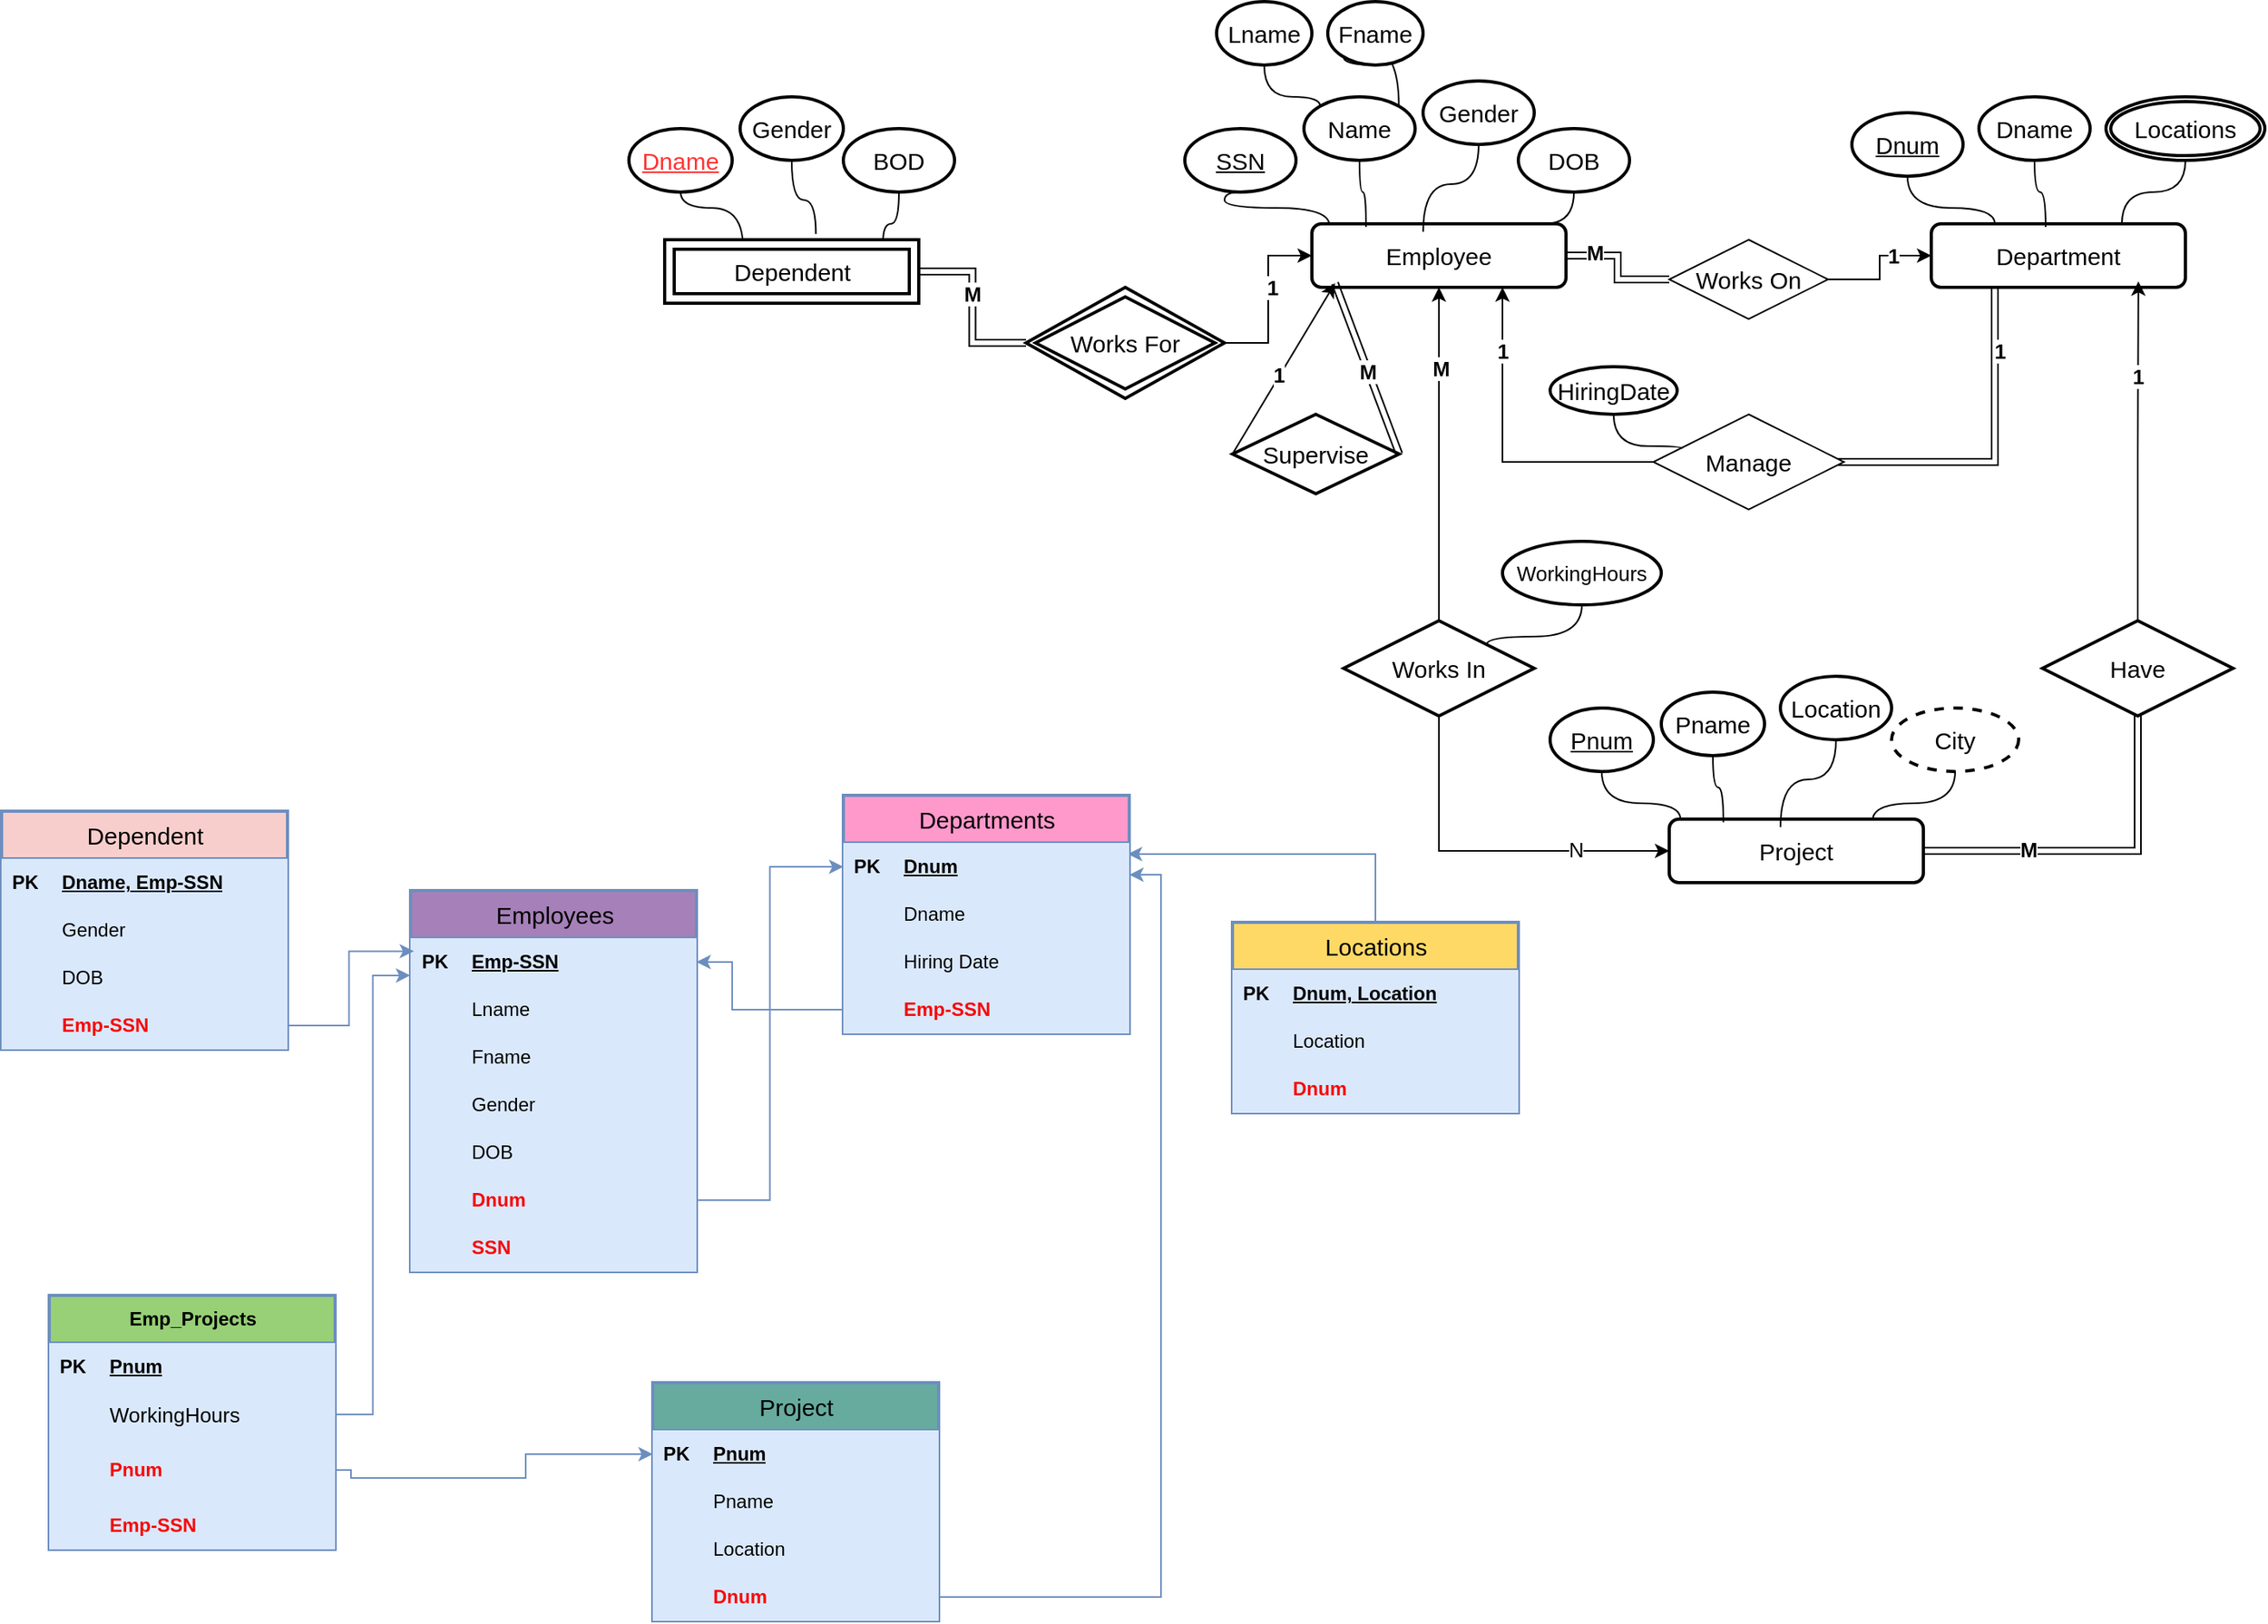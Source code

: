 <mxfile version="27.0.9">
  <diagram name="Page-1" id="2jl6VVL9ALjSCmf7XZdh">
    <mxGraphModel dx="2405" dy="1034" grid="1" gridSize="10" guides="1" tooltips="1" connect="1" arrows="1" fold="1" page="1" pageScale="1" pageWidth="850" pageHeight="1100" math="0" shadow="0">
      <root>
        <mxCell id="0" />
        <mxCell id="1" parent="0" />
        <mxCell id="wj5eM7WHxlM9F-lFhPUY-1" value="&lt;font style=&quot;font-size: 15px;&quot;&gt;Employee&lt;/font&gt;" style="rounded=1;whiteSpace=wrap;html=1;strokeWidth=2;" vertex="1" parent="1">
          <mxGeometry x="135" y="210" width="160" height="40" as="geometry" />
        </mxCell>
        <mxCell id="wj5eM7WHxlM9F-lFhPUY-4" value="&lt;font style=&quot;font-size: 15px;&quot;&gt;&lt;u&gt;SSN&lt;/u&gt;&lt;/font&gt;" style="ellipse;whiteSpace=wrap;html=1;strokeWidth=2;" vertex="1" parent="1">
          <mxGeometry x="55" y="150" width="70" height="40" as="geometry" />
        </mxCell>
        <mxCell id="wj5eM7WHxlM9F-lFhPUY-7" value="&lt;font style=&quot;font-size: 15px;&quot;&gt;Name&lt;/font&gt;" style="ellipse;whiteSpace=wrap;html=1;strokeWidth=2;" vertex="1" parent="1">
          <mxGeometry x="130" y="130" width="70" height="40" as="geometry" />
        </mxCell>
        <mxCell id="wj5eM7WHxlM9F-lFhPUY-8" style="edgeStyle=orthogonalEdgeStyle;rounded=0;orthogonalLoop=1;jettySize=auto;html=1;entryX=0.213;entryY=0.05;entryDx=0;entryDy=0;entryPerimeter=0;curved=1;endArrow=none;startFill=0;" edge="1" parent="1" source="wj5eM7WHxlM9F-lFhPUY-7" target="wj5eM7WHxlM9F-lFhPUY-1">
          <mxGeometry relative="1" as="geometry" />
        </mxCell>
        <mxCell id="wj5eM7WHxlM9F-lFhPUY-9" value="&lt;font style=&quot;font-size: 15px;&quot;&gt;Gender&lt;/font&gt;" style="ellipse;whiteSpace=wrap;html=1;strokeWidth=2;" vertex="1" parent="1">
          <mxGeometry x="205" y="120" width="70" height="40" as="geometry" />
        </mxCell>
        <mxCell id="wj5eM7WHxlM9F-lFhPUY-10" style="edgeStyle=orthogonalEdgeStyle;rounded=0;orthogonalLoop=1;jettySize=auto;html=1;entryX=0.438;entryY=0.125;entryDx=0;entryDy=0;entryPerimeter=0;endArrow=none;startFill=0;curved=1;" edge="1" parent="1" source="wj5eM7WHxlM9F-lFhPUY-9" target="wj5eM7WHxlM9F-lFhPUY-1">
          <mxGeometry relative="1" as="geometry" />
        </mxCell>
        <mxCell id="wj5eM7WHxlM9F-lFhPUY-11" value="&lt;font style=&quot;font-size: 15px;&quot;&gt;DOB&lt;/font&gt;" style="ellipse;whiteSpace=wrap;html=1;strokeWidth=2;" vertex="1" parent="1">
          <mxGeometry x="265" y="150" width="70" height="40" as="geometry" />
        </mxCell>
        <mxCell id="wj5eM7WHxlM9F-lFhPUY-15" style="edgeStyle=orthogonalEdgeStyle;rounded=0;orthogonalLoop=1;jettySize=auto;html=1;entryX=1;entryY=0;entryDx=0;entryDy=0;endArrow=none;startFill=0;curved=1;exitX=0.5;exitY=1;exitDx=0;exitDy=0;" edge="1" parent="1" source="wj5eM7WHxlM9F-lFhPUY-13" target="wj5eM7WHxlM9F-lFhPUY-7">
          <mxGeometry relative="1" as="geometry">
            <mxPoint x="185" y="110" as="sourcePoint" />
            <Array as="points">
              <mxPoint x="155" y="100" />
              <mxPoint x="189" y="100" />
            </Array>
          </mxGeometry>
        </mxCell>
        <mxCell id="wj5eM7WHxlM9F-lFhPUY-13" value="&lt;font style=&quot;font-size: 15px;&quot;&gt;Fname&lt;/font&gt;" style="ellipse;whiteSpace=wrap;html=1;strokeWidth=2;" vertex="1" parent="1">
          <mxGeometry x="145" y="70" width="60" height="40" as="geometry" />
        </mxCell>
        <mxCell id="wj5eM7WHxlM9F-lFhPUY-16" style="edgeStyle=orthogonalEdgeStyle;rounded=0;orthogonalLoop=1;jettySize=auto;html=1;entryX=0;entryY=0;entryDx=0;entryDy=0;curved=1;endArrow=none;endFill=1;startFill=0;exitX=0.5;exitY=1;exitDx=0;exitDy=0;" edge="1" parent="1" source="wj5eM7WHxlM9F-lFhPUY-14" target="wj5eM7WHxlM9F-lFhPUY-7">
          <mxGeometry relative="1" as="geometry">
            <mxPoint x="115" y="110" as="sourcePoint" />
          </mxGeometry>
        </mxCell>
        <mxCell id="wj5eM7WHxlM9F-lFhPUY-14" value="&lt;font style=&quot;font-size: 15px;&quot;&gt;Lname&lt;/font&gt;" style="ellipse;whiteSpace=wrap;html=1;strokeWidth=2;" vertex="1" parent="1">
          <mxGeometry x="75" y="70" width="60" height="40" as="geometry" />
        </mxCell>
        <mxCell id="wj5eM7WHxlM9F-lFhPUY-18" style="edgeStyle=orthogonalEdgeStyle;rounded=0;orthogonalLoop=1;jettySize=auto;html=1;entryX=0.8;entryY=0.025;entryDx=0;entryDy=0;entryPerimeter=0;endArrow=none;startFill=0;curved=1;" edge="1" parent="1" source="wj5eM7WHxlM9F-lFhPUY-11" target="wj5eM7WHxlM9F-lFhPUY-1">
          <mxGeometry relative="1" as="geometry" />
        </mxCell>
        <mxCell id="wj5eM7WHxlM9F-lFhPUY-19" style="edgeStyle=orthogonalEdgeStyle;rounded=0;orthogonalLoop=1;jettySize=auto;html=1;entryX=0.069;entryY=0.025;entryDx=0;entryDy=0;entryPerimeter=0;exitX=0.5;exitY=1;exitDx=0;exitDy=0;endArrow=none;startFill=0;curved=1;" edge="1" parent="1" source="wj5eM7WHxlM9F-lFhPUY-4" target="wj5eM7WHxlM9F-lFhPUY-1">
          <mxGeometry relative="1" as="geometry">
            <Array as="points">
              <mxPoint x="80" y="200" />
              <mxPoint x="146" y="200" />
            </Array>
          </mxGeometry>
        </mxCell>
        <mxCell id="wj5eM7WHxlM9F-lFhPUY-21" value="&lt;font style=&quot;font-size: 15px;&quot;&gt;Department&lt;/font&gt;" style="rounded=1;whiteSpace=wrap;html=1;strokeWidth=2;" vertex="1" parent="1">
          <mxGeometry x="525" y="210" width="160" height="40" as="geometry" />
        </mxCell>
        <mxCell id="wj5eM7WHxlM9F-lFhPUY-22" value="&lt;font style=&quot;font-size: 15px;&quot;&gt;&lt;u&gt;Dnum&lt;/u&gt;&lt;/font&gt;" style="ellipse;whiteSpace=wrap;html=1;strokeWidth=2;" vertex="1" parent="1">
          <mxGeometry x="475" y="140" width="70" height="40" as="geometry" />
        </mxCell>
        <mxCell id="wj5eM7WHxlM9F-lFhPUY-23" value="&lt;font style=&quot;font-size: 15px;&quot;&gt;Dname&lt;/font&gt;" style="ellipse;whiteSpace=wrap;html=1;strokeWidth=2;" vertex="1" parent="1">
          <mxGeometry x="555" y="130" width="70" height="40" as="geometry" />
        </mxCell>
        <mxCell id="wj5eM7WHxlM9F-lFhPUY-24" style="edgeStyle=orthogonalEdgeStyle;rounded=0;orthogonalLoop=1;jettySize=auto;html=1;entryX=0.45;entryY=0.05;entryDx=0;entryDy=0;entryPerimeter=0;curved=1;endArrow=none;startFill=0;" edge="1" parent="1" source="wj5eM7WHxlM9F-lFhPUY-23" target="wj5eM7WHxlM9F-lFhPUY-21">
          <mxGeometry relative="1" as="geometry" />
        </mxCell>
        <mxCell id="wj5eM7WHxlM9F-lFhPUY-26" style="edgeStyle=orthogonalEdgeStyle;rounded=0;orthogonalLoop=1;jettySize=auto;html=1;entryX=0.75;entryY=0;entryDx=0;entryDy=0;endArrow=none;startFill=0;curved=1;exitX=0.5;exitY=1;exitDx=0;exitDy=0;" edge="1" parent="1" source="wj5eM7WHxlM9F-lFhPUY-36" target="wj5eM7WHxlM9F-lFhPUY-21">
          <mxGeometry relative="1" as="geometry">
            <mxPoint x="630" y="160" as="sourcePoint" />
          </mxGeometry>
        </mxCell>
        <mxCell id="wj5eM7WHxlM9F-lFhPUY-33" style="edgeStyle=orthogonalEdgeStyle;rounded=0;orthogonalLoop=1;jettySize=auto;html=1;entryX=0.25;entryY=0;entryDx=0;entryDy=0;exitX=0.5;exitY=1;exitDx=0;exitDy=0;endArrow=none;startFill=0;curved=1;" edge="1" parent="1" source="wj5eM7WHxlM9F-lFhPUY-22" target="wj5eM7WHxlM9F-lFhPUY-21">
          <mxGeometry relative="1" as="geometry">
            <Array as="points">
              <mxPoint x="510" y="200" />
              <mxPoint x="565" y="200" />
            </Array>
          </mxGeometry>
        </mxCell>
        <mxCell id="wj5eM7WHxlM9F-lFhPUY-36" value="&lt;font style=&quot;font-size: 15px;&quot;&gt;Locations&lt;/font&gt;" style="ellipse;shape=doubleEllipse;margin=3;whiteSpace=wrap;html=1;align=center;strokeWidth=2;" vertex="1" parent="1">
          <mxGeometry x="635" y="130" width="100" height="40" as="geometry" />
        </mxCell>
        <mxCell id="wj5eM7WHxlM9F-lFhPUY-37" value="&lt;font style=&quot;font-size: 15px;&quot;&gt;Project&lt;/font&gt;" style="rounded=1;whiteSpace=wrap;html=1;strokeWidth=2;" vertex="1" parent="1">
          <mxGeometry x="360" y="585" width="160" height="40" as="geometry" />
        </mxCell>
        <mxCell id="wj5eM7WHxlM9F-lFhPUY-38" value="&lt;font style=&quot;font-size: 15px;&quot;&gt;&lt;u&gt;Pnum&lt;/u&gt;&lt;/font&gt;" style="ellipse;whiteSpace=wrap;html=1;strokeWidth=2;" vertex="1" parent="1">
          <mxGeometry x="285" y="515" width="65" height="40" as="geometry" />
        </mxCell>
        <mxCell id="wj5eM7WHxlM9F-lFhPUY-39" value="&lt;font style=&quot;font-size: 15px;&quot;&gt;Pname&lt;/font&gt;" style="ellipse;whiteSpace=wrap;html=1;strokeWidth=2;" vertex="1" parent="1">
          <mxGeometry x="355" y="505" width="65" height="40" as="geometry" />
        </mxCell>
        <mxCell id="wj5eM7WHxlM9F-lFhPUY-40" style="edgeStyle=orthogonalEdgeStyle;rounded=0;orthogonalLoop=1;jettySize=auto;html=1;entryX=0.213;entryY=0.05;entryDx=0;entryDy=0;entryPerimeter=0;curved=1;endArrow=none;startFill=0;" edge="1" parent="1" source="wj5eM7WHxlM9F-lFhPUY-39" target="wj5eM7WHxlM9F-lFhPUY-37">
          <mxGeometry relative="1" as="geometry" />
        </mxCell>
        <mxCell id="wj5eM7WHxlM9F-lFhPUY-41" value="&lt;font style=&quot;font-size: 15px;&quot;&gt;Location&lt;/font&gt;" style="ellipse;whiteSpace=wrap;html=1;strokeWidth=2;" vertex="1" parent="1">
          <mxGeometry x="430" y="495" width="70" height="40" as="geometry" />
        </mxCell>
        <mxCell id="wj5eM7WHxlM9F-lFhPUY-42" style="edgeStyle=orthogonalEdgeStyle;rounded=0;orthogonalLoop=1;jettySize=auto;html=1;entryX=0.438;entryY=0.125;entryDx=0;entryDy=0;entryPerimeter=0;endArrow=none;startFill=0;curved=1;" edge="1" parent="1" source="wj5eM7WHxlM9F-lFhPUY-41" target="wj5eM7WHxlM9F-lFhPUY-37">
          <mxGeometry relative="1" as="geometry" />
        </mxCell>
        <mxCell id="wj5eM7WHxlM9F-lFhPUY-46" style="edgeStyle=orthogonalEdgeStyle;rounded=0;orthogonalLoop=1;jettySize=auto;html=1;entryX=0.8;entryY=0.025;entryDx=0;entryDy=0;entryPerimeter=0;endArrow=none;startFill=0;curved=1;" edge="1" parent="1" source="wj5eM7WHxlM9F-lFhPUY-48" target="wj5eM7WHxlM9F-lFhPUY-37">
          <mxGeometry relative="1" as="geometry">
            <mxPoint x="525" y="565" as="sourcePoint" />
          </mxGeometry>
        </mxCell>
        <mxCell id="wj5eM7WHxlM9F-lFhPUY-48" value="&lt;font style=&quot;font-size: 15px;&quot;&gt;City&lt;/font&gt;" style="ellipse;whiteSpace=wrap;html=1;align=center;dashed=1;strokeWidth=2;" vertex="1" parent="1">
          <mxGeometry x="500" y="515" width="80" height="40" as="geometry" />
        </mxCell>
        <mxCell id="wj5eM7WHxlM9F-lFhPUY-49" style="edgeStyle=orthogonalEdgeStyle;rounded=0;orthogonalLoop=1;jettySize=auto;html=1;entryX=0.044;entryY=0;entryDx=0;entryDy=0;entryPerimeter=0;curved=1;endArrow=none;startFill=0;exitX=0.5;exitY=1;exitDx=0;exitDy=0;" edge="1" parent="1" source="wj5eM7WHxlM9F-lFhPUY-38" target="wj5eM7WHxlM9F-lFhPUY-37">
          <mxGeometry relative="1" as="geometry" />
        </mxCell>
        <mxCell id="wj5eM7WHxlM9F-lFhPUY-51" value="&lt;font style=&quot;font-size: 15px; color: rgb(255, 51, 51);&quot;&gt;&lt;u&gt;Dname&lt;/u&gt;&lt;/font&gt;" style="ellipse;whiteSpace=wrap;html=1;strokeWidth=2;" vertex="1" parent="1">
          <mxGeometry x="-295" y="150" width="65" height="40" as="geometry" />
        </mxCell>
        <mxCell id="wj5eM7WHxlM9F-lFhPUY-52" value="&lt;font style=&quot;font-size: 15px;&quot;&gt;Gender&lt;/font&gt;" style="ellipse;whiteSpace=wrap;html=1;strokeWidth=2;" vertex="1" parent="1">
          <mxGeometry x="-225" y="130" width="65" height="40" as="geometry" />
        </mxCell>
        <mxCell id="wj5eM7WHxlM9F-lFhPUY-53" style="edgeStyle=orthogonalEdgeStyle;rounded=0;orthogonalLoop=1;jettySize=auto;html=1;entryX=0.595;entryY=-0.09;entryDx=0;entryDy=0;entryPerimeter=0;curved=1;endArrow=none;startFill=0;" edge="1" parent="1" source="wj5eM7WHxlM9F-lFhPUY-52" target="wj5eM7WHxlM9F-lFhPUY-117">
          <mxGeometry relative="1" as="geometry">
            <mxPoint x="-185.92" y="210" as="targetPoint" />
          </mxGeometry>
        </mxCell>
        <mxCell id="wj5eM7WHxlM9F-lFhPUY-54" value="&lt;font style=&quot;font-size: 15px;&quot;&gt;BOD&lt;/font&gt;" style="ellipse;whiteSpace=wrap;html=1;strokeWidth=2;" vertex="1" parent="1">
          <mxGeometry x="-160" y="150" width="70" height="40" as="geometry" />
        </mxCell>
        <mxCell id="wj5eM7WHxlM9F-lFhPUY-55" style="edgeStyle=orthogonalEdgeStyle;rounded=0;orthogonalLoop=1;jettySize=auto;html=1;entryX=0.859;entryY=0.057;entryDx=0;entryDy=0;entryPerimeter=0;endArrow=none;startFill=0;curved=1;" edge="1" parent="1" source="wj5eM7WHxlM9F-lFhPUY-54" target="wj5eM7WHxlM9F-lFhPUY-117">
          <mxGeometry relative="1" as="geometry">
            <mxPoint x="-129.92" y="211" as="targetPoint" />
          </mxGeometry>
        </mxCell>
        <mxCell id="wj5eM7WHxlM9F-lFhPUY-58" style="edgeStyle=orthogonalEdgeStyle;rounded=0;orthogonalLoop=1;jettySize=auto;html=1;entryX=0.308;entryY=0.116;entryDx=0;entryDy=0;entryPerimeter=0;curved=1;endArrow=none;startFill=0;exitX=0.5;exitY=1;exitDx=0;exitDy=0;" edge="1" parent="1" source="wj5eM7WHxlM9F-lFhPUY-51" target="wj5eM7WHxlM9F-lFhPUY-117">
          <mxGeometry relative="1" as="geometry">
            <mxPoint x="-235.04" y="211" as="targetPoint" />
            <Array as="points">
              <mxPoint x="-263" y="200" />
              <mxPoint x="-223" y="200" />
            </Array>
          </mxGeometry>
        </mxCell>
        <mxCell id="wj5eM7WHxlM9F-lFhPUY-60" style="edgeStyle=orthogonalEdgeStyle;rounded=0;orthogonalLoop=1;jettySize=auto;html=1;entryX=0;entryY=0.5;entryDx=0;entryDy=0;" edge="1" parent="1" source="wj5eM7WHxlM9F-lFhPUY-59" target="wj5eM7WHxlM9F-lFhPUY-1">
          <mxGeometry relative="1" as="geometry" />
        </mxCell>
        <mxCell id="wj5eM7WHxlM9F-lFhPUY-63" value="&lt;font style=&quot;font-size: 13px;&quot;&gt;&lt;b&gt;1&lt;/b&gt;&lt;/font&gt;" style="edgeLabel;html=1;align=center;verticalAlign=middle;resizable=0;points=[];" vertex="1" connectable="0" parent="wj5eM7WHxlM9F-lFhPUY-60">
          <mxGeometry x="0.158" y="-2" relative="1" as="geometry">
            <mxPoint y="1" as="offset" />
          </mxGeometry>
        </mxCell>
        <mxCell id="wj5eM7WHxlM9F-lFhPUY-61" style="edgeStyle=orthogonalEdgeStyle;rounded=0;orthogonalLoop=1;jettySize=auto;html=1;exitX=0;exitY=0.5;exitDx=0;exitDy=0;shape=link;" edge="1" parent="1" source="wj5eM7WHxlM9F-lFhPUY-59" target="wj5eM7WHxlM9F-lFhPUY-117">
          <mxGeometry relative="1" as="geometry">
            <mxPoint x="15.0" y="265" as="sourcePoint" />
            <mxPoint x="-100" y="230" as="targetPoint" />
          </mxGeometry>
        </mxCell>
        <mxCell id="wj5eM7WHxlM9F-lFhPUY-62" value="&lt;font style=&quot;font-size: 13px;&quot;&gt;&lt;b&gt;M&lt;/b&gt;&lt;/font&gt;" style="edgeLabel;html=1;align=center;verticalAlign=middle;resizable=0;points=[];" vertex="1" connectable="0" parent="wj5eM7WHxlM9F-lFhPUY-61">
          <mxGeometry x="0.161" y="1" relative="1" as="geometry">
            <mxPoint as="offset" />
          </mxGeometry>
        </mxCell>
        <mxCell id="wj5eM7WHxlM9F-lFhPUY-59" value="&lt;font style=&quot;font-size: 15px;&quot;&gt;Works For&lt;/font&gt;" style="shape=rhombus;double=1;perimeter=rhombusPerimeter;whiteSpace=wrap;html=1;align=center;strokeWidth=2;" vertex="1" parent="1">
          <mxGeometry x="-45" y="250" width="125" height="70" as="geometry" />
        </mxCell>
        <mxCell id="wj5eM7WHxlM9F-lFhPUY-65" style="edgeStyle=orthogonalEdgeStyle;rounded=0;orthogonalLoop=1;jettySize=auto;html=1;entryX=0.25;entryY=1;entryDx=0;entryDy=0;shape=link;exitX=0.917;exitY=0.5;exitDx=0;exitDy=0;exitPerimeter=0;" edge="1" parent="1" source="wj5eM7WHxlM9F-lFhPUY-64" target="wj5eM7WHxlM9F-lFhPUY-21">
          <mxGeometry relative="1" as="geometry" />
        </mxCell>
        <mxCell id="wj5eM7WHxlM9F-lFhPUY-71" value="&lt;font style=&quot;font-size: 13px;&quot;&gt;&lt;b&gt;1&lt;/b&gt;&lt;/font&gt;" style="edgeLabel;html=1;align=center;verticalAlign=middle;resizable=0;points=[];" vertex="1" connectable="0" parent="wj5eM7WHxlM9F-lFhPUY-65">
          <mxGeometry x="0.633" y="-3" relative="1" as="geometry">
            <mxPoint as="offset" />
          </mxGeometry>
        </mxCell>
        <mxCell id="wj5eM7WHxlM9F-lFhPUY-66" style="edgeStyle=orthogonalEdgeStyle;rounded=0;orthogonalLoop=1;jettySize=auto;html=1;entryX=0.75;entryY=1;entryDx=0;entryDy=0;" edge="1" parent="1" source="wj5eM7WHxlM9F-lFhPUY-64" target="wj5eM7WHxlM9F-lFhPUY-1">
          <mxGeometry relative="1" as="geometry" />
        </mxCell>
        <mxCell id="wj5eM7WHxlM9F-lFhPUY-72" value="&lt;font style=&quot;font-size: 13px;&quot;&gt;&lt;b&gt;1&lt;/b&gt;&lt;/font&gt;" style="edgeLabel;html=1;align=center;verticalAlign=middle;resizable=0;points=[];" vertex="1" connectable="0" parent="wj5eM7WHxlM9F-lFhPUY-66">
          <mxGeometry x="0.614" relative="1" as="geometry">
            <mxPoint as="offset" />
          </mxGeometry>
        </mxCell>
        <mxCell id="wj5eM7WHxlM9F-lFhPUY-64" value="&lt;font style=&quot;font-size: 15px;&quot;&gt;Manage&lt;/font&gt;" style="shape=rhombus;perimeter=rhombusPerimeter;whiteSpace=wrap;html=1;align=center;" vertex="1" parent="1">
          <mxGeometry x="350" y="330" width="120" height="60" as="geometry" />
        </mxCell>
        <mxCell id="wj5eM7WHxlM9F-lFhPUY-68" value="&lt;font style=&quot;font-size: 15px;&quot;&gt;HiringDate&lt;/font&gt;" style="ellipse;whiteSpace=wrap;html=1;strokeWidth=2;" vertex="1" parent="1">
          <mxGeometry x="285" y="300" width="80" height="30" as="geometry" />
        </mxCell>
        <mxCell id="wj5eM7WHxlM9F-lFhPUY-70" style="edgeStyle=orthogonalEdgeStyle;rounded=0;orthogonalLoop=1;jettySize=auto;html=1;entryX=0.152;entryY=0.36;entryDx=0;entryDy=0;entryPerimeter=0;curved=1;endArrow=none;startFill=0;" edge="1" parent="1" source="wj5eM7WHxlM9F-lFhPUY-68" target="wj5eM7WHxlM9F-lFhPUY-64">
          <mxGeometry relative="1" as="geometry" />
        </mxCell>
        <mxCell id="wj5eM7WHxlM9F-lFhPUY-74" style="edgeStyle=orthogonalEdgeStyle;rounded=0;orthogonalLoop=1;jettySize=auto;html=1;entryX=0;entryY=0.5;entryDx=0;entryDy=0;exitX=1;exitY=0.5;exitDx=0;exitDy=0;" edge="1" parent="1" source="wj5eM7WHxlM9F-lFhPUY-73" target="wj5eM7WHxlM9F-lFhPUY-21">
          <mxGeometry relative="1" as="geometry">
            <mxPoint x="480" y="245" as="sourcePoint" />
          </mxGeometry>
        </mxCell>
        <mxCell id="wj5eM7WHxlM9F-lFhPUY-76" value="&lt;font style=&quot;font-size: 13px;&quot;&gt;&lt;b&gt;1&lt;/b&gt;&lt;/font&gt;" style="edgeLabel;html=1;align=center;verticalAlign=middle;resizable=0;points=[];" vertex="1" connectable="0" parent="wj5eM7WHxlM9F-lFhPUY-74">
          <mxGeometry x="0.393" relative="1" as="geometry">
            <mxPoint as="offset" />
          </mxGeometry>
        </mxCell>
        <mxCell id="wj5eM7WHxlM9F-lFhPUY-75" style="edgeStyle=orthogonalEdgeStyle;rounded=0;orthogonalLoop=1;jettySize=auto;html=1;entryX=1;entryY=0.5;entryDx=0;entryDy=0;shape=link;" edge="1" parent="1" source="wj5eM7WHxlM9F-lFhPUY-73" target="wj5eM7WHxlM9F-lFhPUY-1">
          <mxGeometry relative="1" as="geometry" />
        </mxCell>
        <mxCell id="wj5eM7WHxlM9F-lFhPUY-77" value="&lt;font style=&quot;font-size: 13px;&quot;&gt;&lt;b&gt;M&lt;/b&gt;&lt;/font&gt;" style="edgeLabel;html=1;align=center;verticalAlign=middle;resizable=0;points=[];" vertex="1" connectable="0" parent="wj5eM7WHxlM9F-lFhPUY-75">
          <mxGeometry x="0.557" y="-2" relative="1" as="geometry">
            <mxPoint as="offset" />
          </mxGeometry>
        </mxCell>
        <mxCell id="wj5eM7WHxlM9F-lFhPUY-73" value="&lt;font style=&quot;font-size: 15px;&quot;&gt;Works On&lt;/font&gt;" style="shape=rhombus;perimeter=rhombusPerimeter;whiteSpace=wrap;html=1;align=center;" vertex="1" parent="1">
          <mxGeometry x="360" y="220" width="100" height="50" as="geometry" />
        </mxCell>
        <mxCell id="wj5eM7WHxlM9F-lFhPUY-80" style="edgeStyle=orthogonalEdgeStyle;rounded=0;orthogonalLoop=1;jettySize=auto;html=1;entryX=1;entryY=0.5;entryDx=0;entryDy=0;exitX=0.5;exitY=1;exitDx=0;exitDy=0;shape=link;" edge="1" parent="1" source="wj5eM7WHxlM9F-lFhPUY-78" target="wj5eM7WHxlM9F-lFhPUY-37">
          <mxGeometry relative="1" as="geometry">
            <Array as="points">
              <mxPoint x="655" y="605" />
            </Array>
          </mxGeometry>
        </mxCell>
        <mxCell id="wj5eM7WHxlM9F-lFhPUY-84" value="&lt;font style=&quot;font-size: 13px;&quot;&gt;&lt;b&gt;M&lt;/b&gt;&lt;/font&gt;" style="edgeLabel;html=1;align=center;verticalAlign=middle;resizable=0;points=[];" vertex="1" connectable="0" parent="wj5eM7WHxlM9F-lFhPUY-80">
          <mxGeometry x="0.401" y="-1" relative="1" as="geometry">
            <mxPoint as="offset" />
          </mxGeometry>
        </mxCell>
        <mxCell id="wj5eM7WHxlM9F-lFhPUY-78" value="&lt;font style=&quot;font-size: 15px;&quot;&gt;Have&lt;/font&gt;" style="shape=rhombus;perimeter=rhombusPerimeter;whiteSpace=wrap;html=1;align=center;strokeWidth=2;" vertex="1" parent="1">
          <mxGeometry x="595" y="460" width="120" height="60" as="geometry" />
        </mxCell>
        <mxCell id="wj5eM7WHxlM9F-lFhPUY-81" style="edgeStyle=orthogonalEdgeStyle;rounded=0;orthogonalLoop=1;jettySize=auto;html=1;entryX=0.815;entryY=0.906;entryDx=0;entryDy=0;entryPerimeter=0;" edge="1" parent="1" source="wj5eM7WHxlM9F-lFhPUY-78" target="wj5eM7WHxlM9F-lFhPUY-21">
          <mxGeometry relative="1" as="geometry" />
        </mxCell>
        <mxCell id="wj5eM7WHxlM9F-lFhPUY-83" value="&lt;font style=&quot;font-size: 13px;&quot;&gt;&lt;b&gt;1&lt;/b&gt;&lt;/font&gt;" style="edgeLabel;html=1;align=center;verticalAlign=middle;resizable=0;points=[];" vertex="1" connectable="0" parent="wj5eM7WHxlM9F-lFhPUY-81">
          <mxGeometry x="0.432" y="1" relative="1" as="geometry">
            <mxPoint y="-1" as="offset" />
          </mxGeometry>
        </mxCell>
        <mxCell id="wj5eM7WHxlM9F-lFhPUY-91" style="edgeStyle=orthogonalEdgeStyle;rounded=0;orthogonalLoop=1;jettySize=auto;html=1;entryX=0;entryY=0.5;entryDx=0;entryDy=0;exitX=0.5;exitY=1;exitDx=0;exitDy=0;" edge="1" parent="1" source="wj5eM7WHxlM9F-lFhPUY-85" target="wj5eM7WHxlM9F-lFhPUY-37">
          <mxGeometry relative="1" as="geometry">
            <mxPoint x="165" y="540" as="sourcePoint" />
            <Array as="points">
              <mxPoint x="215" y="605" />
            </Array>
          </mxGeometry>
        </mxCell>
        <mxCell id="wj5eM7WHxlM9F-lFhPUY-103" value="&lt;font style=&quot;font-size: 13px;&quot;&gt;N&lt;/font&gt;" style="edgeLabel;html=1;align=center;verticalAlign=middle;resizable=0;points=[];" vertex="1" connectable="0" parent="wj5eM7WHxlM9F-lFhPUY-91">
          <mxGeometry x="0.478" y="1" relative="1" as="geometry">
            <mxPoint x="1" as="offset" />
          </mxGeometry>
        </mxCell>
        <mxCell id="wj5eM7WHxlM9F-lFhPUY-85" value="&lt;font style=&quot;font-size: 15px;&quot;&gt;Works In&lt;/font&gt;" style="shape=rhombus;perimeter=rhombusPerimeter;whiteSpace=wrap;html=1;align=center;strokeWidth=2;" vertex="1" parent="1">
          <mxGeometry x="155" y="460" width="120" height="60" as="geometry" />
        </mxCell>
        <mxCell id="wj5eM7WHxlM9F-lFhPUY-90" style="edgeStyle=orthogonalEdgeStyle;rounded=0;orthogonalLoop=1;jettySize=auto;html=1;entryX=0.5;entryY=1;entryDx=0;entryDy=0;" edge="1" parent="1" source="wj5eM7WHxlM9F-lFhPUY-85" target="wj5eM7WHxlM9F-lFhPUY-1">
          <mxGeometry relative="1" as="geometry" />
        </mxCell>
        <mxCell id="wj5eM7WHxlM9F-lFhPUY-102" value="&lt;font style=&quot;font-size: 13px;&quot;&gt;&lt;b&gt;M&lt;/b&gt;&lt;/font&gt;" style="edgeLabel;html=1;align=center;verticalAlign=middle;resizable=0;points=[];" vertex="1" connectable="0" parent="wj5eM7WHxlM9F-lFhPUY-90">
          <mxGeometry x="0.53" y="-1" relative="1" as="geometry">
            <mxPoint y="1" as="offset" />
          </mxGeometry>
        </mxCell>
        <mxCell id="wj5eM7WHxlM9F-lFhPUY-94" style="edgeStyle=orthogonalEdgeStyle;rounded=0;orthogonalLoop=1;jettySize=auto;html=1;entryX=1;entryY=0;entryDx=0;entryDy=0;endArrow=none;startFill=0;curved=1;" edge="1" parent="1" source="wj5eM7WHxlM9F-lFhPUY-93" target="wj5eM7WHxlM9F-lFhPUY-85">
          <mxGeometry relative="1" as="geometry" />
        </mxCell>
        <mxCell id="wj5eM7WHxlM9F-lFhPUY-93" value="&lt;font style=&quot;font-size: 13px;&quot;&gt;WorkingHours&lt;/font&gt;" style="ellipse;whiteSpace=wrap;html=1;strokeWidth=2;" vertex="1" parent="1">
          <mxGeometry x="255" y="410" width="100" height="40" as="geometry" />
        </mxCell>
        <mxCell id="wj5eM7WHxlM9F-lFhPUY-95" value="&lt;font style=&quot;font-size: 15px;&quot;&gt;Supervise&lt;/font&gt;" style="shape=rhombus;perimeter=rhombusPerimeter;whiteSpace=wrap;html=1;align=center;strokeWidth=2;" vertex="1" parent="1">
          <mxGeometry x="85" y="330" width="105" height="50" as="geometry" />
        </mxCell>
        <mxCell id="wj5eM7WHxlM9F-lFhPUY-96" style="rounded=0;orthogonalLoop=1;jettySize=auto;html=1;entryX=0.091;entryY=0.935;entryDx=0;entryDy=0;entryPerimeter=0;exitX=0;exitY=0.5;exitDx=0;exitDy=0;" edge="1" parent="1" source="wj5eM7WHxlM9F-lFhPUY-95" target="wj5eM7WHxlM9F-lFhPUY-1">
          <mxGeometry relative="1" as="geometry" />
        </mxCell>
        <mxCell id="wj5eM7WHxlM9F-lFhPUY-98" value="&lt;font style=&quot;font-size: 13px;&quot;&gt;&lt;b&gt;1&lt;/b&gt;&lt;/font&gt;" style="edgeLabel;html=1;align=center;verticalAlign=middle;resizable=0;points=[];" vertex="1" connectable="0" parent="wj5eM7WHxlM9F-lFhPUY-96">
          <mxGeometry x="-0.077" y="1" relative="1" as="geometry">
            <mxPoint as="offset" />
          </mxGeometry>
        </mxCell>
        <mxCell id="wj5eM7WHxlM9F-lFhPUY-97" style="rounded=0;orthogonalLoop=1;jettySize=auto;html=1;entryX=0.091;entryY=0.935;entryDx=0;entryDy=0;entryPerimeter=0;exitX=1;exitY=0.5;exitDx=0;exitDy=0;shape=link;" edge="1" parent="1" source="wj5eM7WHxlM9F-lFhPUY-95" target="wj5eM7WHxlM9F-lFhPUY-1">
          <mxGeometry relative="1" as="geometry" />
        </mxCell>
        <mxCell id="wj5eM7WHxlM9F-lFhPUY-101" value="&lt;font style=&quot;font-size: 13px;&quot;&gt;&lt;b&gt;M&lt;/b&gt;&lt;/font&gt;" style="edgeLabel;html=1;align=center;verticalAlign=middle;resizable=0;points=[];" vertex="1" connectable="0" parent="wj5eM7WHxlM9F-lFhPUY-97">
          <mxGeometry x="-0.023" y="1" relative="1" as="geometry">
            <mxPoint as="offset" />
          </mxGeometry>
        </mxCell>
        <mxCell id="wj5eM7WHxlM9F-lFhPUY-104" value="&lt;span style=&quot;font-size: 15px; font-weight: 400; text-wrap-mode: wrap;&quot;&gt;Dependent&lt;/span&gt;" style="shape=table;startSize=30;container=1;collapsible=1;childLayout=tableLayout;fixedRows=1;rowLines=0;fontStyle=1;align=center;resizeLast=1;html=1;strokeWidth=2;fillColor=#F8CECC;strokeColor=#6c8ebf;" vertex="1" parent="1">
          <mxGeometry x="-690" y="580" width="180" height="150" as="geometry" />
        </mxCell>
        <mxCell id="wj5eM7WHxlM9F-lFhPUY-105" value="" style="shape=tableRow;horizontal=0;startSize=0;swimlaneHead=0;swimlaneBody=0;fillColor=#dae8fc;collapsible=0;dropTarget=0;points=[[0,0.5],[1,0.5]];portConstraint=eastwest;top=0;left=0;right=0;bottom=1;strokeColor=#6c8ebf;" vertex="1" parent="wj5eM7WHxlM9F-lFhPUY-104">
          <mxGeometry y="30" width="180" height="30" as="geometry" />
        </mxCell>
        <mxCell id="wj5eM7WHxlM9F-lFhPUY-106" value="PK" style="shape=partialRectangle;connectable=0;fillColor=#dae8fc;top=0;left=0;bottom=0;right=0;fontStyle=1;overflow=hidden;whiteSpace=wrap;html=1;strokeColor=#6c8ebf;" vertex="1" parent="wj5eM7WHxlM9F-lFhPUY-105">
          <mxGeometry width="30" height="30" as="geometry">
            <mxRectangle width="30" height="30" as="alternateBounds" />
          </mxGeometry>
        </mxCell>
        <mxCell id="wj5eM7WHxlM9F-lFhPUY-107" value="Dname, Emp-SSN" style="shape=partialRectangle;connectable=0;fillColor=#dae8fc;top=0;left=0;bottom=0;right=0;align=left;spacingLeft=6;fontStyle=5;overflow=hidden;whiteSpace=wrap;html=1;strokeColor=#6c8ebf;" vertex="1" parent="wj5eM7WHxlM9F-lFhPUY-105">
          <mxGeometry x="30" width="150" height="30" as="geometry">
            <mxRectangle width="150" height="30" as="alternateBounds" />
          </mxGeometry>
        </mxCell>
        <mxCell id="wj5eM7WHxlM9F-lFhPUY-108" value="" style="shape=tableRow;horizontal=0;startSize=0;swimlaneHead=0;swimlaneBody=0;fillColor=#dae8fc;collapsible=0;dropTarget=0;points=[[0,0.5],[1,0.5]];portConstraint=eastwest;top=0;left=0;right=0;bottom=0;strokeColor=#6c8ebf;" vertex="1" parent="wj5eM7WHxlM9F-lFhPUY-104">
          <mxGeometry y="60" width="180" height="30" as="geometry" />
        </mxCell>
        <mxCell id="wj5eM7WHxlM9F-lFhPUY-109" value="" style="shape=partialRectangle;connectable=0;fillColor=#dae8fc;top=0;left=0;bottom=0;right=0;editable=1;overflow=hidden;whiteSpace=wrap;html=1;strokeColor=#6c8ebf;" vertex="1" parent="wj5eM7WHxlM9F-lFhPUY-108">
          <mxGeometry width="30" height="30" as="geometry">
            <mxRectangle width="30" height="30" as="alternateBounds" />
          </mxGeometry>
        </mxCell>
        <mxCell id="wj5eM7WHxlM9F-lFhPUY-110" value="Gender" style="shape=partialRectangle;connectable=0;fillColor=#dae8fc;top=0;left=0;bottom=0;right=0;align=left;spacingLeft=6;overflow=hidden;whiteSpace=wrap;html=1;strokeColor=#6c8ebf;" vertex="1" parent="wj5eM7WHxlM9F-lFhPUY-108">
          <mxGeometry x="30" width="150" height="30" as="geometry">
            <mxRectangle width="150" height="30" as="alternateBounds" />
          </mxGeometry>
        </mxCell>
        <mxCell id="wj5eM7WHxlM9F-lFhPUY-111" value="" style="shape=tableRow;horizontal=0;startSize=0;swimlaneHead=0;swimlaneBody=0;fillColor=#dae8fc;collapsible=0;dropTarget=0;points=[[0,0.5],[1,0.5]];portConstraint=eastwest;top=0;left=0;right=0;bottom=0;strokeColor=#6c8ebf;" vertex="1" parent="wj5eM7WHxlM9F-lFhPUY-104">
          <mxGeometry y="90" width="180" height="30" as="geometry" />
        </mxCell>
        <mxCell id="wj5eM7WHxlM9F-lFhPUY-112" value="" style="shape=partialRectangle;connectable=0;fillColor=#dae8fc;top=0;left=0;bottom=0;right=0;editable=1;overflow=hidden;whiteSpace=wrap;html=1;strokeColor=#6c8ebf;" vertex="1" parent="wj5eM7WHxlM9F-lFhPUY-111">
          <mxGeometry width="30" height="30" as="geometry">
            <mxRectangle width="30" height="30" as="alternateBounds" />
          </mxGeometry>
        </mxCell>
        <mxCell id="wj5eM7WHxlM9F-lFhPUY-113" value="DOB" style="shape=partialRectangle;connectable=0;fillColor=#dae8fc;top=0;left=0;bottom=0;right=0;align=left;spacingLeft=6;overflow=hidden;whiteSpace=wrap;html=1;strokeColor=#6c8ebf;" vertex="1" parent="wj5eM7WHxlM9F-lFhPUY-111">
          <mxGeometry x="30" width="150" height="30" as="geometry">
            <mxRectangle width="150" height="30" as="alternateBounds" />
          </mxGeometry>
        </mxCell>
        <mxCell id="wj5eM7WHxlM9F-lFhPUY-114" value="" style="shape=tableRow;horizontal=0;startSize=0;swimlaneHead=0;swimlaneBody=0;fillColor=#dae8fc;collapsible=0;dropTarget=0;points=[[0,0.5],[1,0.5]];portConstraint=eastwest;top=0;left=0;right=0;bottom=0;strokeColor=#6c8ebf;" vertex="1" parent="wj5eM7WHxlM9F-lFhPUY-104">
          <mxGeometry y="120" width="180" height="30" as="geometry" />
        </mxCell>
        <mxCell id="wj5eM7WHxlM9F-lFhPUY-115" value="" style="shape=partialRectangle;connectable=0;fillColor=#dae8fc;top=0;left=0;bottom=0;right=0;editable=1;overflow=hidden;whiteSpace=wrap;html=1;strokeColor=#6c8ebf;" vertex="1" parent="wj5eM7WHxlM9F-lFhPUY-114">
          <mxGeometry width="30" height="30" as="geometry">
            <mxRectangle width="30" height="30" as="alternateBounds" />
          </mxGeometry>
        </mxCell>
        <mxCell id="wj5eM7WHxlM9F-lFhPUY-116" value="&lt;font style=&quot;color: light-dark(rgb(247, 8, 8), rgb(0, 118, 0));&quot;&gt;&lt;b&gt;Emp-SSN&lt;/b&gt;&lt;/font&gt;" style="shape=partialRectangle;connectable=0;fillColor=#dae8fc;top=0;left=0;bottom=0;right=0;align=left;spacingLeft=6;overflow=hidden;whiteSpace=wrap;html=1;strokeColor=#6c8ebf;" vertex="1" parent="wj5eM7WHxlM9F-lFhPUY-114">
          <mxGeometry x="30" width="150" height="30" as="geometry">
            <mxRectangle width="150" height="30" as="alternateBounds" />
          </mxGeometry>
        </mxCell>
        <mxCell id="wj5eM7WHxlM9F-lFhPUY-117" value="&lt;span style=&quot;font-size: 15px;&quot;&gt;Dependent&lt;/span&gt;" style="shape=ext;margin=3;double=1;whiteSpace=wrap;html=1;align=center;strokeWidth=2;" vertex="1" parent="1">
          <mxGeometry x="-272.5" y="220" width="160" height="40" as="geometry" />
        </mxCell>
        <mxCell id="wj5eM7WHxlM9F-lFhPUY-120" value="&lt;span style=&quot;font-size: 15px; font-weight: 400; text-wrap-mode: wrap;&quot;&gt;Employees&lt;/span&gt;" style="shape=table;startSize=30;container=1;collapsible=1;childLayout=tableLayout;fixedRows=1;rowLines=0;fontStyle=1;align=center;resizeLast=1;html=1;strokeWidth=2;fillColor=#A680B8;strokeColor=#6c8ebf;" vertex="1" parent="1">
          <mxGeometry x="-432.5" y="630" width="180" height="240" as="geometry" />
        </mxCell>
        <mxCell id="wj5eM7WHxlM9F-lFhPUY-121" value="" style="shape=tableRow;horizontal=0;startSize=0;swimlaneHead=0;swimlaneBody=0;fillColor=#dae8fc;collapsible=0;dropTarget=0;points=[[0,0.5],[1,0.5]];portConstraint=eastwest;top=0;left=0;right=0;bottom=1;strokeColor=#6c8ebf;" vertex="1" parent="wj5eM7WHxlM9F-lFhPUY-120">
          <mxGeometry y="30" width="180" height="30" as="geometry" />
        </mxCell>
        <mxCell id="wj5eM7WHxlM9F-lFhPUY-122" value="PK" style="shape=partialRectangle;connectable=0;fillColor=#dae8fc;top=0;left=0;bottom=0;right=0;fontStyle=1;overflow=hidden;whiteSpace=wrap;html=1;strokeColor=#6c8ebf;" vertex="1" parent="wj5eM7WHxlM9F-lFhPUY-121">
          <mxGeometry width="30" height="30" as="geometry">
            <mxRectangle width="30" height="30" as="alternateBounds" />
          </mxGeometry>
        </mxCell>
        <mxCell id="wj5eM7WHxlM9F-lFhPUY-123" value="Emp-SSN" style="shape=partialRectangle;connectable=0;fillColor=#dae8fc;top=0;left=0;bottom=0;right=0;align=left;spacingLeft=6;fontStyle=5;overflow=hidden;whiteSpace=wrap;html=1;strokeColor=#6c8ebf;" vertex="1" parent="wj5eM7WHxlM9F-lFhPUY-121">
          <mxGeometry x="30" width="150" height="30" as="geometry">
            <mxRectangle width="150" height="30" as="alternateBounds" />
          </mxGeometry>
        </mxCell>
        <mxCell id="wj5eM7WHxlM9F-lFhPUY-124" value="" style="shape=tableRow;horizontal=0;startSize=0;swimlaneHead=0;swimlaneBody=0;fillColor=#dae8fc;collapsible=0;dropTarget=0;points=[[0,0.5],[1,0.5]];portConstraint=eastwest;top=0;left=0;right=0;bottom=0;strokeColor=#6c8ebf;" vertex="1" parent="wj5eM7WHxlM9F-lFhPUY-120">
          <mxGeometry y="60" width="180" height="30" as="geometry" />
        </mxCell>
        <mxCell id="wj5eM7WHxlM9F-lFhPUY-125" value="" style="shape=partialRectangle;connectable=0;fillColor=#dae8fc;top=0;left=0;bottom=0;right=0;editable=1;overflow=hidden;whiteSpace=wrap;html=1;strokeColor=#6c8ebf;" vertex="1" parent="wj5eM7WHxlM9F-lFhPUY-124">
          <mxGeometry width="30" height="30" as="geometry">
            <mxRectangle width="30" height="30" as="alternateBounds" />
          </mxGeometry>
        </mxCell>
        <mxCell id="wj5eM7WHxlM9F-lFhPUY-126" value="Lname" style="shape=partialRectangle;connectable=0;fillColor=#dae8fc;top=0;left=0;bottom=0;right=0;align=left;spacingLeft=6;overflow=hidden;whiteSpace=wrap;html=1;strokeColor=#6c8ebf;" vertex="1" parent="wj5eM7WHxlM9F-lFhPUY-124">
          <mxGeometry x="30" width="150" height="30" as="geometry">
            <mxRectangle width="150" height="30" as="alternateBounds" />
          </mxGeometry>
        </mxCell>
        <mxCell id="wj5eM7WHxlM9F-lFhPUY-127" value="" style="shape=tableRow;horizontal=0;startSize=0;swimlaneHead=0;swimlaneBody=0;fillColor=#dae8fc;collapsible=0;dropTarget=0;points=[[0,0.5],[1,0.5]];portConstraint=eastwest;top=0;left=0;right=0;bottom=0;strokeColor=#6c8ebf;" vertex="1" parent="wj5eM7WHxlM9F-lFhPUY-120">
          <mxGeometry y="90" width="180" height="30" as="geometry" />
        </mxCell>
        <mxCell id="wj5eM7WHxlM9F-lFhPUY-128" value="" style="shape=partialRectangle;connectable=0;fillColor=#dae8fc;top=0;left=0;bottom=0;right=0;editable=1;overflow=hidden;whiteSpace=wrap;html=1;strokeColor=#6c8ebf;" vertex="1" parent="wj5eM7WHxlM9F-lFhPUY-127">
          <mxGeometry width="30" height="30" as="geometry">
            <mxRectangle width="30" height="30" as="alternateBounds" />
          </mxGeometry>
        </mxCell>
        <mxCell id="wj5eM7WHxlM9F-lFhPUY-129" value="Fname" style="shape=partialRectangle;connectable=0;fillColor=#dae8fc;top=0;left=0;bottom=0;right=0;align=left;spacingLeft=6;overflow=hidden;whiteSpace=wrap;html=1;strokeColor=#6c8ebf;" vertex="1" parent="wj5eM7WHxlM9F-lFhPUY-127">
          <mxGeometry x="30" width="150" height="30" as="geometry">
            <mxRectangle width="150" height="30" as="alternateBounds" />
          </mxGeometry>
        </mxCell>
        <mxCell id="wj5eM7WHxlM9F-lFhPUY-133" value="" style="shape=tableRow;horizontal=0;startSize=0;swimlaneHead=0;swimlaneBody=0;fillColor=#dae8fc;collapsible=0;dropTarget=0;points=[[0,0.5],[1,0.5]];portConstraint=eastwest;top=0;left=0;right=0;bottom=0;strokeColor=#6c8ebf;" vertex="1" parent="wj5eM7WHxlM9F-lFhPUY-120">
          <mxGeometry y="120" width="180" height="30" as="geometry" />
        </mxCell>
        <mxCell id="wj5eM7WHxlM9F-lFhPUY-134" value="" style="shape=partialRectangle;connectable=0;fillColor=#dae8fc;top=0;left=0;bottom=0;right=0;editable=1;overflow=hidden;whiteSpace=wrap;html=1;strokeColor=#6c8ebf;" vertex="1" parent="wj5eM7WHxlM9F-lFhPUY-133">
          <mxGeometry width="30" height="30" as="geometry">
            <mxRectangle width="30" height="30" as="alternateBounds" />
          </mxGeometry>
        </mxCell>
        <mxCell id="wj5eM7WHxlM9F-lFhPUY-135" value="Gender" style="shape=partialRectangle;connectable=0;fillColor=#dae8fc;top=0;left=0;bottom=0;right=0;align=left;spacingLeft=6;overflow=hidden;whiteSpace=wrap;html=1;strokeColor=#6c8ebf;" vertex="1" parent="wj5eM7WHxlM9F-lFhPUY-133">
          <mxGeometry x="30" width="150" height="30" as="geometry">
            <mxRectangle width="150" height="30" as="alternateBounds" />
          </mxGeometry>
        </mxCell>
        <mxCell id="wj5eM7WHxlM9F-lFhPUY-136" value="" style="shape=tableRow;horizontal=0;startSize=0;swimlaneHead=0;swimlaneBody=0;fillColor=#dae8fc;collapsible=0;dropTarget=0;points=[[0,0.5],[1,0.5]];portConstraint=eastwest;top=0;left=0;right=0;bottom=0;strokeColor=#6c8ebf;" vertex="1" parent="wj5eM7WHxlM9F-lFhPUY-120">
          <mxGeometry y="150" width="180" height="30" as="geometry" />
        </mxCell>
        <mxCell id="wj5eM7WHxlM9F-lFhPUY-137" value="" style="shape=partialRectangle;connectable=0;fillColor=#dae8fc;top=0;left=0;bottom=0;right=0;editable=1;overflow=hidden;whiteSpace=wrap;html=1;strokeColor=#6c8ebf;" vertex="1" parent="wj5eM7WHxlM9F-lFhPUY-136">
          <mxGeometry width="30" height="30" as="geometry">
            <mxRectangle width="30" height="30" as="alternateBounds" />
          </mxGeometry>
        </mxCell>
        <mxCell id="wj5eM7WHxlM9F-lFhPUY-138" value="DOB" style="shape=partialRectangle;connectable=0;fillColor=#dae8fc;top=0;left=0;bottom=0;right=0;align=left;spacingLeft=6;overflow=hidden;whiteSpace=wrap;html=1;strokeColor=#6c8ebf;" vertex="1" parent="wj5eM7WHxlM9F-lFhPUY-136">
          <mxGeometry x="30" width="150" height="30" as="geometry">
            <mxRectangle width="150" height="30" as="alternateBounds" />
          </mxGeometry>
        </mxCell>
        <mxCell id="wj5eM7WHxlM9F-lFhPUY-130" value="" style="shape=tableRow;horizontal=0;startSize=0;swimlaneHead=0;swimlaneBody=0;fillColor=#dae8fc;collapsible=0;dropTarget=0;points=[[0,0.5],[1,0.5]];portConstraint=eastwest;top=0;left=0;right=0;bottom=0;strokeColor=#6c8ebf;" vertex="1" parent="wj5eM7WHxlM9F-lFhPUY-120">
          <mxGeometry y="180" width="180" height="30" as="geometry" />
        </mxCell>
        <mxCell id="wj5eM7WHxlM9F-lFhPUY-131" value="" style="shape=partialRectangle;connectable=0;fillColor=#dae8fc;top=0;left=0;bottom=0;right=0;editable=1;overflow=hidden;whiteSpace=wrap;html=1;strokeColor=#6c8ebf;" vertex="1" parent="wj5eM7WHxlM9F-lFhPUY-130">
          <mxGeometry width="30" height="30" as="geometry">
            <mxRectangle width="30" height="30" as="alternateBounds" />
          </mxGeometry>
        </mxCell>
        <mxCell id="wj5eM7WHxlM9F-lFhPUY-132" value="&lt;font style=&quot;color: light-dark(rgb(247, 8, 8), rgb(0, 118, 0));&quot;&gt;&lt;b&gt;Dnum&lt;/b&gt;&lt;/font&gt;" style="shape=partialRectangle;connectable=0;fillColor=#dae8fc;top=0;left=0;bottom=0;right=0;align=left;spacingLeft=6;overflow=hidden;whiteSpace=wrap;html=1;strokeColor=#6c8ebf;" vertex="1" parent="wj5eM7WHxlM9F-lFhPUY-130">
          <mxGeometry x="30" width="150" height="30" as="geometry">
            <mxRectangle width="150" height="30" as="alternateBounds" />
          </mxGeometry>
        </mxCell>
        <mxCell id="wj5eM7WHxlM9F-lFhPUY-253" value="" style="shape=tableRow;horizontal=0;startSize=0;swimlaneHead=0;swimlaneBody=0;fillColor=#dae8fc;collapsible=0;dropTarget=0;points=[[0,0.5],[1,0.5]];portConstraint=eastwest;top=0;left=0;right=0;bottom=0;strokeColor=#6c8ebf;" vertex="1" parent="wj5eM7WHxlM9F-lFhPUY-120">
          <mxGeometry y="210" width="180" height="30" as="geometry" />
        </mxCell>
        <mxCell id="wj5eM7WHxlM9F-lFhPUY-254" value="" style="shape=partialRectangle;connectable=0;fillColor=#dae8fc;top=0;left=0;bottom=0;right=0;editable=1;overflow=hidden;whiteSpace=wrap;html=1;strokeColor=#6c8ebf;" vertex="1" parent="wj5eM7WHxlM9F-lFhPUY-253">
          <mxGeometry width="30" height="30" as="geometry">
            <mxRectangle width="30" height="30" as="alternateBounds" />
          </mxGeometry>
        </mxCell>
        <mxCell id="wj5eM7WHxlM9F-lFhPUY-255" value="&lt;font style=&quot;color: light-dark(rgb(247, 8, 8), rgb(0, 118, 0));&quot;&gt;&lt;b&gt;SSN&lt;/b&gt;&lt;/font&gt;" style="shape=partialRectangle;connectable=0;fillColor=#dae8fc;top=0;left=0;bottom=0;right=0;align=left;spacingLeft=6;overflow=hidden;whiteSpace=wrap;html=1;strokeColor=#6c8ebf;" vertex="1" parent="wj5eM7WHxlM9F-lFhPUY-253">
          <mxGeometry x="30" width="150" height="30" as="geometry">
            <mxRectangle width="150" height="30" as="alternateBounds" />
          </mxGeometry>
        </mxCell>
        <mxCell id="wj5eM7WHxlM9F-lFhPUY-212" style="edgeStyle=orthogonalEdgeStyle;rounded=0;orthogonalLoop=1;jettySize=auto;html=1;entryX=0.995;entryY=0.233;entryDx=0;entryDy=0;entryPerimeter=0;fillColor=#dae8fc;strokeColor=#6c8ebf;" edge="1" parent="1" source="wj5eM7WHxlM9F-lFhPUY-145" target="wj5eM7WHxlM9F-lFhPUY-165">
          <mxGeometry relative="1" as="geometry" />
        </mxCell>
        <mxCell id="wj5eM7WHxlM9F-lFhPUY-145" value="&lt;span style=&quot;font-size: 15px; font-weight: 400; text-wrap-mode: wrap;&quot;&gt;Locations&lt;/span&gt;" style="shape=table;startSize=30;container=1;collapsible=1;childLayout=tableLayout;fixedRows=1;rowLines=0;fontStyle=1;align=center;resizeLast=1;html=1;strokeWidth=2;fillColor=#FFD966;strokeColor=#6c8ebf;" vertex="1" parent="1">
          <mxGeometry x="85" y="650" width="180" height="120" as="geometry" />
        </mxCell>
        <mxCell id="wj5eM7WHxlM9F-lFhPUY-146" value="" style="shape=tableRow;horizontal=0;startSize=0;swimlaneHead=0;swimlaneBody=0;fillColor=#dae8fc;collapsible=0;dropTarget=0;points=[[0,0.5],[1,0.5]];portConstraint=eastwest;top=0;left=0;right=0;bottom=1;strokeColor=#6c8ebf;" vertex="1" parent="wj5eM7WHxlM9F-lFhPUY-145">
          <mxGeometry y="30" width="180" height="30" as="geometry" />
        </mxCell>
        <mxCell id="wj5eM7WHxlM9F-lFhPUY-147" value="PK" style="shape=partialRectangle;connectable=0;fillColor=#dae8fc;top=0;left=0;bottom=0;right=0;fontStyle=1;overflow=hidden;whiteSpace=wrap;html=1;strokeColor=#6c8ebf;" vertex="1" parent="wj5eM7WHxlM9F-lFhPUY-146">
          <mxGeometry width="30" height="30" as="geometry">
            <mxRectangle width="30" height="30" as="alternateBounds" />
          </mxGeometry>
        </mxCell>
        <mxCell id="wj5eM7WHxlM9F-lFhPUY-148" value="Dnum, Location" style="shape=partialRectangle;connectable=0;fillColor=#dae8fc;top=0;left=0;bottom=0;right=0;align=left;spacingLeft=6;fontStyle=5;overflow=hidden;whiteSpace=wrap;html=1;strokeColor=#6c8ebf;" vertex="1" parent="wj5eM7WHxlM9F-lFhPUY-146">
          <mxGeometry x="30" width="150" height="30" as="geometry">
            <mxRectangle width="150" height="30" as="alternateBounds" />
          </mxGeometry>
        </mxCell>
        <mxCell id="wj5eM7WHxlM9F-lFhPUY-158" value="" style="shape=tableRow;horizontal=0;startSize=0;swimlaneHead=0;swimlaneBody=0;fillColor=#dae8fc;collapsible=0;dropTarget=0;points=[[0,0.5],[1,0.5]];portConstraint=eastwest;top=0;left=0;right=0;bottom=0;strokeColor=#6c8ebf;" vertex="1" parent="wj5eM7WHxlM9F-lFhPUY-145">
          <mxGeometry y="60" width="180" height="30" as="geometry" />
        </mxCell>
        <mxCell id="wj5eM7WHxlM9F-lFhPUY-159" value="" style="shape=partialRectangle;connectable=0;fillColor=#dae8fc;top=0;left=0;bottom=0;right=0;editable=1;overflow=hidden;whiteSpace=wrap;html=1;strokeColor=#6c8ebf;" vertex="1" parent="wj5eM7WHxlM9F-lFhPUY-158">
          <mxGeometry width="30" height="30" as="geometry">
            <mxRectangle width="30" height="30" as="alternateBounds" />
          </mxGeometry>
        </mxCell>
        <mxCell id="wj5eM7WHxlM9F-lFhPUY-160" value="Location" style="shape=partialRectangle;connectable=0;fillColor=#dae8fc;top=0;left=0;bottom=0;right=0;align=left;spacingLeft=6;overflow=hidden;whiteSpace=wrap;html=1;strokeColor=#6c8ebf;" vertex="1" parent="wj5eM7WHxlM9F-lFhPUY-158">
          <mxGeometry x="30" width="150" height="30" as="geometry">
            <mxRectangle width="150" height="30" as="alternateBounds" />
          </mxGeometry>
        </mxCell>
        <mxCell id="wj5eM7WHxlM9F-lFhPUY-161" value="" style="shape=tableRow;horizontal=0;startSize=0;swimlaneHead=0;swimlaneBody=0;fillColor=#dae8fc;collapsible=0;dropTarget=0;points=[[0,0.5],[1,0.5]];portConstraint=eastwest;top=0;left=0;right=0;bottom=0;strokeColor=#6c8ebf;" vertex="1" parent="wj5eM7WHxlM9F-lFhPUY-145">
          <mxGeometry y="90" width="180" height="30" as="geometry" />
        </mxCell>
        <mxCell id="wj5eM7WHxlM9F-lFhPUY-162" value="" style="shape=partialRectangle;connectable=0;fillColor=#dae8fc;top=0;left=0;bottom=0;right=0;editable=1;overflow=hidden;whiteSpace=wrap;html=1;strokeColor=#6c8ebf;" vertex="1" parent="wj5eM7WHxlM9F-lFhPUY-161">
          <mxGeometry width="30" height="30" as="geometry">
            <mxRectangle width="30" height="30" as="alternateBounds" />
          </mxGeometry>
        </mxCell>
        <mxCell id="wj5eM7WHxlM9F-lFhPUY-163" value="&lt;font style=&quot;color: light-dark(rgb(247, 8, 8), rgb(0, 118, 0));&quot;&gt;&lt;b&gt;Dnum&lt;/b&gt;&lt;/font&gt;" style="shape=partialRectangle;connectable=0;fillColor=#dae8fc;top=0;left=0;bottom=0;right=0;align=left;spacingLeft=6;overflow=hidden;whiteSpace=wrap;html=1;strokeColor=#6c8ebf;" vertex="1" parent="wj5eM7WHxlM9F-lFhPUY-161">
          <mxGeometry x="30" width="150" height="30" as="geometry">
            <mxRectangle width="150" height="30" as="alternateBounds" />
          </mxGeometry>
        </mxCell>
        <mxCell id="wj5eM7WHxlM9F-lFhPUY-183" value="&lt;span style=&quot;font-size: 15px; font-weight: 400; text-wrap-mode: wrap;&quot;&gt;Project&lt;/span&gt;" style="shape=table;startSize=30;container=1;collapsible=1;childLayout=tableLayout;fixedRows=1;rowLines=0;fontStyle=1;align=center;resizeLast=1;html=1;strokeWidth=2;fillColor=#67AB9F;strokeColor=#6c8ebf;" vertex="1" parent="1">
          <mxGeometry x="-280" y="940" width="180" height="150" as="geometry" />
        </mxCell>
        <mxCell id="wj5eM7WHxlM9F-lFhPUY-184" value="" style="shape=tableRow;horizontal=0;startSize=0;swimlaneHead=0;swimlaneBody=0;fillColor=#dae8fc;collapsible=0;dropTarget=0;points=[[0,0.5],[1,0.5]];portConstraint=eastwest;top=0;left=0;right=0;bottom=1;strokeColor=#6c8ebf;" vertex="1" parent="wj5eM7WHxlM9F-lFhPUY-183">
          <mxGeometry y="30" width="180" height="30" as="geometry" />
        </mxCell>
        <mxCell id="wj5eM7WHxlM9F-lFhPUY-185" value="PK" style="shape=partialRectangle;connectable=0;fillColor=#dae8fc;top=0;left=0;bottom=0;right=0;fontStyle=1;overflow=hidden;whiteSpace=wrap;html=1;strokeColor=#6c8ebf;" vertex="1" parent="wj5eM7WHxlM9F-lFhPUY-184">
          <mxGeometry width="30" height="30" as="geometry">
            <mxRectangle width="30" height="30" as="alternateBounds" />
          </mxGeometry>
        </mxCell>
        <mxCell id="wj5eM7WHxlM9F-lFhPUY-186" value="Pnum" style="shape=partialRectangle;connectable=0;fillColor=#dae8fc;top=0;left=0;bottom=0;right=0;align=left;spacingLeft=6;fontStyle=5;overflow=hidden;whiteSpace=wrap;html=1;strokeColor=#6c8ebf;" vertex="1" parent="wj5eM7WHxlM9F-lFhPUY-184">
          <mxGeometry x="30" width="150" height="30" as="geometry">
            <mxRectangle width="150" height="30" as="alternateBounds" />
          </mxGeometry>
        </mxCell>
        <mxCell id="wj5eM7WHxlM9F-lFhPUY-187" value="" style="shape=tableRow;horizontal=0;startSize=0;swimlaneHead=0;swimlaneBody=0;fillColor=#dae8fc;collapsible=0;dropTarget=0;points=[[0,0.5],[1,0.5]];portConstraint=eastwest;top=0;left=0;right=0;bottom=0;strokeColor=#6c8ebf;" vertex="1" parent="wj5eM7WHxlM9F-lFhPUY-183">
          <mxGeometry y="60" width="180" height="30" as="geometry" />
        </mxCell>
        <mxCell id="wj5eM7WHxlM9F-lFhPUY-188" value="" style="shape=partialRectangle;connectable=0;fillColor=#dae8fc;top=0;left=0;bottom=0;right=0;editable=1;overflow=hidden;whiteSpace=wrap;html=1;strokeColor=#6c8ebf;" vertex="1" parent="wj5eM7WHxlM9F-lFhPUY-187">
          <mxGeometry width="30" height="30" as="geometry">
            <mxRectangle width="30" height="30" as="alternateBounds" />
          </mxGeometry>
        </mxCell>
        <mxCell id="wj5eM7WHxlM9F-lFhPUY-189" value="Pname" style="shape=partialRectangle;connectable=0;fillColor=#dae8fc;top=0;left=0;bottom=0;right=0;align=left;spacingLeft=6;overflow=hidden;whiteSpace=wrap;html=1;strokeColor=#6c8ebf;" vertex="1" parent="wj5eM7WHxlM9F-lFhPUY-187">
          <mxGeometry x="30" width="150" height="30" as="geometry">
            <mxRectangle width="150" height="30" as="alternateBounds" />
          </mxGeometry>
        </mxCell>
        <mxCell id="wj5eM7WHxlM9F-lFhPUY-193" value="" style="shape=tableRow;horizontal=0;startSize=0;swimlaneHead=0;swimlaneBody=0;fillColor=#dae8fc;collapsible=0;dropTarget=0;points=[[0,0.5],[1,0.5]];portConstraint=eastwest;top=0;left=0;right=0;bottom=0;strokeColor=#6c8ebf;" vertex="1" parent="wj5eM7WHxlM9F-lFhPUY-183">
          <mxGeometry y="90" width="180" height="30" as="geometry" />
        </mxCell>
        <mxCell id="wj5eM7WHxlM9F-lFhPUY-194" value="" style="shape=partialRectangle;connectable=0;fillColor=#dae8fc;top=0;left=0;bottom=0;right=0;editable=1;overflow=hidden;whiteSpace=wrap;html=1;strokeColor=#6c8ebf;" vertex="1" parent="wj5eM7WHxlM9F-lFhPUY-193">
          <mxGeometry width="30" height="30" as="geometry">
            <mxRectangle width="30" height="30" as="alternateBounds" />
          </mxGeometry>
        </mxCell>
        <mxCell id="wj5eM7WHxlM9F-lFhPUY-195" value="Location" style="shape=partialRectangle;connectable=0;fillColor=#dae8fc;top=0;left=0;bottom=0;right=0;align=left;spacingLeft=6;overflow=hidden;whiteSpace=wrap;html=1;strokeColor=#6c8ebf;" vertex="1" parent="wj5eM7WHxlM9F-lFhPUY-193">
          <mxGeometry x="30" width="150" height="30" as="geometry">
            <mxRectangle width="150" height="30" as="alternateBounds" />
          </mxGeometry>
        </mxCell>
        <mxCell id="wj5eM7WHxlM9F-lFhPUY-190" value="" style="shape=tableRow;horizontal=0;startSize=0;swimlaneHead=0;swimlaneBody=0;fillColor=#dae8fc;collapsible=0;dropTarget=0;points=[[0,0.5],[1,0.5]];portConstraint=eastwest;top=0;left=0;right=0;bottom=0;strokeColor=#6c8ebf;" vertex="1" parent="wj5eM7WHxlM9F-lFhPUY-183">
          <mxGeometry y="120" width="180" height="30" as="geometry" />
        </mxCell>
        <mxCell id="wj5eM7WHxlM9F-lFhPUY-191" value="" style="shape=partialRectangle;connectable=0;fillColor=#dae8fc;top=0;left=0;bottom=0;right=0;editable=1;overflow=hidden;whiteSpace=wrap;html=1;strokeColor=#6c8ebf;" vertex="1" parent="wj5eM7WHxlM9F-lFhPUY-190">
          <mxGeometry width="30" height="30" as="geometry">
            <mxRectangle width="30" height="30" as="alternateBounds" />
          </mxGeometry>
        </mxCell>
        <mxCell id="wj5eM7WHxlM9F-lFhPUY-192" value="&lt;font style=&quot;color: light-dark(rgb(247, 8, 8), rgb(0, 118, 0));&quot;&gt;&lt;b&gt;Dnum&lt;/b&gt;&lt;/font&gt;" style="shape=partialRectangle;connectable=0;fillColor=#dae8fc;top=0;left=0;bottom=0;right=0;align=left;spacingLeft=6;overflow=hidden;whiteSpace=wrap;html=1;strokeColor=#6c8ebf;" vertex="1" parent="wj5eM7WHxlM9F-lFhPUY-190">
          <mxGeometry x="30" width="150" height="30" as="geometry">
            <mxRectangle width="150" height="30" as="alternateBounds" />
          </mxGeometry>
        </mxCell>
        <mxCell id="wj5eM7WHxlM9F-lFhPUY-164" value="&lt;span style=&quot;font-size: 15px; font-weight: 400; text-wrap-mode: wrap;&quot;&gt;Departments&lt;/span&gt;" style="shape=table;startSize=30;container=1;collapsible=1;childLayout=tableLayout;fixedRows=1;rowLines=0;fontStyle=1;align=center;resizeLast=1;html=1;strokeWidth=2;fillColor=#FF99CC;strokeColor=#6c8ebf;" vertex="1" parent="1">
          <mxGeometry x="-160" y="570" width="180" height="150" as="geometry" />
        </mxCell>
        <mxCell id="wj5eM7WHxlM9F-lFhPUY-165" value="" style="shape=tableRow;horizontal=0;startSize=0;swimlaneHead=0;swimlaneBody=0;fillColor=#dae8fc;collapsible=0;dropTarget=0;points=[[0,0.5],[1,0.5]];portConstraint=eastwest;top=0;left=0;right=0;bottom=1;strokeColor=#6c8ebf;" vertex="1" parent="wj5eM7WHxlM9F-lFhPUY-164">
          <mxGeometry y="30" width="180" height="30" as="geometry" />
        </mxCell>
        <mxCell id="wj5eM7WHxlM9F-lFhPUY-166" value="PK" style="shape=partialRectangle;connectable=0;fillColor=#dae8fc;top=0;left=0;bottom=0;right=0;fontStyle=1;overflow=hidden;whiteSpace=wrap;html=1;strokeColor=#6c8ebf;" vertex="1" parent="wj5eM7WHxlM9F-lFhPUY-165">
          <mxGeometry width="30" height="30" as="geometry">
            <mxRectangle width="30" height="30" as="alternateBounds" />
          </mxGeometry>
        </mxCell>
        <mxCell id="wj5eM7WHxlM9F-lFhPUY-167" value="Dnum" style="shape=partialRectangle;connectable=0;fillColor=#dae8fc;top=0;left=0;bottom=0;right=0;align=left;spacingLeft=6;fontStyle=5;overflow=hidden;whiteSpace=wrap;html=1;strokeColor=#6c8ebf;" vertex="1" parent="wj5eM7WHxlM9F-lFhPUY-165">
          <mxGeometry x="30" width="150" height="30" as="geometry">
            <mxRectangle width="150" height="30" as="alternateBounds" />
          </mxGeometry>
        </mxCell>
        <mxCell id="wj5eM7WHxlM9F-lFhPUY-168" value="" style="shape=tableRow;horizontal=0;startSize=0;swimlaneHead=0;swimlaneBody=0;fillColor=#dae8fc;collapsible=0;dropTarget=0;points=[[0,0.5],[1,0.5]];portConstraint=eastwest;top=0;left=0;right=0;bottom=0;strokeColor=#6c8ebf;" vertex="1" parent="wj5eM7WHxlM9F-lFhPUY-164">
          <mxGeometry y="60" width="180" height="30" as="geometry" />
        </mxCell>
        <mxCell id="wj5eM7WHxlM9F-lFhPUY-169" value="" style="shape=partialRectangle;connectable=0;fillColor=#dae8fc;top=0;left=0;bottom=0;right=0;editable=1;overflow=hidden;whiteSpace=wrap;html=1;strokeColor=#6c8ebf;" vertex="1" parent="wj5eM7WHxlM9F-lFhPUY-168">
          <mxGeometry width="30" height="30" as="geometry">
            <mxRectangle width="30" height="30" as="alternateBounds" />
          </mxGeometry>
        </mxCell>
        <mxCell id="wj5eM7WHxlM9F-lFhPUY-170" value="Dname" style="shape=partialRectangle;connectable=0;fillColor=#dae8fc;top=0;left=0;bottom=0;right=0;align=left;spacingLeft=6;overflow=hidden;whiteSpace=wrap;html=1;strokeColor=#6c8ebf;" vertex="1" parent="wj5eM7WHxlM9F-lFhPUY-168">
          <mxGeometry x="30" width="150" height="30" as="geometry">
            <mxRectangle width="150" height="30" as="alternateBounds" />
          </mxGeometry>
        </mxCell>
        <mxCell id="wj5eM7WHxlM9F-lFhPUY-208" value="" style="shape=tableRow;horizontal=0;startSize=0;swimlaneHead=0;swimlaneBody=0;fillColor=#dae8fc;collapsible=0;dropTarget=0;points=[[0,0.5],[1,0.5]];portConstraint=eastwest;top=0;left=0;right=0;bottom=0;strokeColor=#6c8ebf;" vertex="1" parent="wj5eM7WHxlM9F-lFhPUY-164">
          <mxGeometry y="90" width="180" height="30" as="geometry" />
        </mxCell>
        <mxCell id="wj5eM7WHxlM9F-lFhPUY-209" value="" style="shape=partialRectangle;connectable=0;fillColor=#dae8fc;top=0;left=0;bottom=0;right=0;editable=1;overflow=hidden;whiteSpace=wrap;html=1;strokeColor=#6c8ebf;" vertex="1" parent="wj5eM7WHxlM9F-lFhPUY-208">
          <mxGeometry width="30" height="30" as="geometry">
            <mxRectangle width="30" height="30" as="alternateBounds" />
          </mxGeometry>
        </mxCell>
        <mxCell id="wj5eM7WHxlM9F-lFhPUY-210" value="Hiring Date" style="shape=partialRectangle;connectable=0;fillColor=#dae8fc;top=0;left=0;bottom=0;right=0;align=left;spacingLeft=6;overflow=hidden;whiteSpace=wrap;html=1;strokeColor=#6c8ebf;" vertex="1" parent="wj5eM7WHxlM9F-lFhPUY-208">
          <mxGeometry x="30" width="150" height="30" as="geometry">
            <mxRectangle width="150" height="30" as="alternateBounds" />
          </mxGeometry>
        </mxCell>
        <mxCell id="wj5eM7WHxlM9F-lFhPUY-180" value="" style="shape=tableRow;horizontal=0;startSize=0;swimlaneHead=0;swimlaneBody=0;fillColor=#dae8fc;collapsible=0;dropTarget=0;points=[[0,0.5],[1,0.5]];portConstraint=eastwest;top=0;left=0;right=0;bottom=0;strokeColor=#6c8ebf;" vertex="1" parent="wj5eM7WHxlM9F-lFhPUY-164">
          <mxGeometry y="120" width="180" height="30" as="geometry" />
        </mxCell>
        <mxCell id="wj5eM7WHxlM9F-lFhPUY-181" value="" style="shape=partialRectangle;connectable=0;fillColor=#dae8fc;top=0;left=0;bottom=0;right=0;editable=1;overflow=hidden;whiteSpace=wrap;html=1;strokeColor=#6c8ebf;" vertex="1" parent="wj5eM7WHxlM9F-lFhPUY-180">
          <mxGeometry width="30" height="30" as="geometry">
            <mxRectangle width="30" height="30" as="alternateBounds" />
          </mxGeometry>
        </mxCell>
        <mxCell id="wj5eM7WHxlM9F-lFhPUY-182" value="&lt;font style=&quot;color: light-dark(rgb(247, 8, 8), rgb(0, 118, 0));&quot;&gt;&lt;b&gt;Emp-SSN&lt;/b&gt;&lt;/font&gt;" style="shape=partialRectangle;connectable=0;fillColor=#dae8fc;top=0;left=0;bottom=0;right=0;align=left;spacingLeft=6;overflow=hidden;whiteSpace=wrap;html=1;strokeColor=#6c8ebf;" vertex="1" parent="wj5eM7WHxlM9F-lFhPUY-180">
          <mxGeometry x="30" width="150" height="30" as="geometry">
            <mxRectangle width="150" height="30" as="alternateBounds" />
          </mxGeometry>
        </mxCell>
        <mxCell id="wj5eM7WHxlM9F-lFhPUY-213" style="edgeStyle=orthogonalEdgeStyle;rounded=0;orthogonalLoop=1;jettySize=auto;html=1;entryX=0;entryY=0.5;entryDx=0;entryDy=0;fillColor=#dae8fc;strokeColor=#6c8ebf;" edge="1" parent="1" source="wj5eM7WHxlM9F-lFhPUY-130" target="wj5eM7WHxlM9F-lFhPUY-165">
          <mxGeometry relative="1" as="geometry" />
        </mxCell>
        <mxCell id="wj5eM7WHxlM9F-lFhPUY-214" style="edgeStyle=orthogonalEdgeStyle;rounded=0;orthogonalLoop=1;jettySize=auto;html=1;entryX=1;entryY=0.5;entryDx=0;entryDy=0;fillColor=#dae8fc;strokeColor=#6c8ebf;" edge="1" parent="1" source="wj5eM7WHxlM9F-lFhPUY-180" target="wj5eM7WHxlM9F-lFhPUY-121">
          <mxGeometry relative="1" as="geometry">
            <Array as="points">
              <mxPoint x="-230" y="705" />
              <mxPoint x="-230" y="675" />
            </Array>
          </mxGeometry>
        </mxCell>
        <mxCell id="wj5eM7WHxlM9F-lFhPUY-215" style="edgeStyle=orthogonalEdgeStyle;rounded=0;orthogonalLoop=1;jettySize=auto;html=1;entryX=1;entryY=0.667;entryDx=0;entryDy=0;entryPerimeter=0;fillColor=#dae8fc;strokeColor=#6c8ebf;" edge="1" parent="1" source="wj5eM7WHxlM9F-lFhPUY-190" target="wj5eM7WHxlM9F-lFhPUY-165">
          <mxGeometry relative="1" as="geometry" />
        </mxCell>
        <mxCell id="wj5eM7WHxlM9F-lFhPUY-230" style="edgeStyle=orthogonalEdgeStyle;rounded=0;orthogonalLoop=1;jettySize=auto;html=1;entryX=0;entryY=0.5;entryDx=0;entryDy=0;exitX=1;exitY=0.5;exitDx=0;exitDy=0;fillColor=#dae8fc;strokeColor=#6c8ebf;" edge="1" parent="1" source="wj5eM7WHxlM9F-lFhPUY-227" target="wj5eM7WHxlM9F-lFhPUY-184">
          <mxGeometry relative="1" as="geometry">
            <Array as="points">
              <mxPoint x="-470" y="995" />
              <mxPoint x="-470" y="1000" />
              <mxPoint x="-360" y="1000" />
              <mxPoint x="-360" y="985" />
            </Array>
          </mxGeometry>
        </mxCell>
        <mxCell id="wj5eM7WHxlM9F-lFhPUY-217" value="Emp_Projects" style="shape=table;startSize=30;container=1;collapsible=1;childLayout=tableLayout;fixedRows=1;rowLines=0;fontStyle=1;align=center;resizeLast=1;html=1;strokeWidth=2;fillColor=#97D077;strokeColor=#6c8ebf;" vertex="1" parent="1">
          <mxGeometry x="-660" y="885" width="180" height="160" as="geometry" />
        </mxCell>
        <mxCell id="wj5eM7WHxlM9F-lFhPUY-218" value="" style="shape=tableRow;horizontal=0;startSize=0;swimlaneHead=0;swimlaneBody=0;fillColor=#dae8fc;collapsible=0;dropTarget=0;points=[[0,0.5],[1,0.5]];portConstraint=eastwest;top=0;left=0;right=0;bottom=1;strokeColor=#6c8ebf;" vertex="1" parent="wj5eM7WHxlM9F-lFhPUY-217">
          <mxGeometry y="30" width="180" height="30" as="geometry" />
        </mxCell>
        <mxCell id="wj5eM7WHxlM9F-lFhPUY-219" value="PK" style="shape=partialRectangle;connectable=0;fillColor=#dae8fc;top=0;left=0;bottom=0;right=0;fontStyle=1;overflow=hidden;whiteSpace=wrap;html=1;strokeColor=#6c8ebf;" vertex="1" parent="wj5eM7WHxlM9F-lFhPUY-218">
          <mxGeometry width="30" height="30" as="geometry">
            <mxRectangle width="30" height="30" as="alternateBounds" />
          </mxGeometry>
        </mxCell>
        <mxCell id="wj5eM7WHxlM9F-lFhPUY-220" value="Pnum" style="shape=partialRectangle;connectable=0;fillColor=#dae8fc;top=0;left=0;bottom=0;right=0;align=left;spacingLeft=6;fontStyle=5;overflow=hidden;whiteSpace=wrap;html=1;strokeColor=#6c8ebf;" vertex="1" parent="wj5eM7WHxlM9F-lFhPUY-218">
          <mxGeometry x="30" width="150" height="30" as="geometry">
            <mxRectangle width="150" height="30" as="alternateBounds" />
          </mxGeometry>
        </mxCell>
        <mxCell id="wj5eM7WHxlM9F-lFhPUY-224" value="" style="shape=tableRow;horizontal=0;startSize=0;swimlaneHead=0;swimlaneBody=0;fillColor=#dae8fc;collapsible=0;dropTarget=0;points=[[0,0.5],[1,0.5]];portConstraint=eastwest;top=0;left=0;right=0;bottom=0;strokeColor=#6c8ebf;" vertex="1" parent="wj5eM7WHxlM9F-lFhPUY-217">
          <mxGeometry y="60" width="180" height="30" as="geometry" />
        </mxCell>
        <mxCell id="wj5eM7WHxlM9F-lFhPUY-225" value="" style="shape=partialRectangle;connectable=0;fillColor=#dae8fc;top=0;left=0;bottom=0;right=0;editable=1;overflow=hidden;whiteSpace=wrap;html=1;strokeColor=#6c8ebf;" vertex="1" parent="wj5eM7WHxlM9F-lFhPUY-224">
          <mxGeometry width="30" height="30" as="geometry">
            <mxRectangle width="30" height="30" as="alternateBounds" />
          </mxGeometry>
        </mxCell>
        <mxCell id="wj5eM7WHxlM9F-lFhPUY-226" value="&lt;span style=&quot;font-size: 13px; text-align: center;&quot;&gt;WorkingHours&lt;/span&gt;" style="shape=partialRectangle;connectable=0;fillColor=#dae8fc;top=0;left=0;bottom=0;right=0;align=left;spacingLeft=6;overflow=hidden;whiteSpace=wrap;html=1;strokeColor=#6c8ebf;" vertex="1" parent="wj5eM7WHxlM9F-lFhPUY-224">
          <mxGeometry x="30" width="150" height="30" as="geometry">
            <mxRectangle width="150" height="30" as="alternateBounds" />
          </mxGeometry>
        </mxCell>
        <mxCell id="wj5eM7WHxlM9F-lFhPUY-227" value="" style="shape=tableRow;horizontal=0;startSize=0;swimlaneHead=0;swimlaneBody=0;fillColor=#dae8fc;collapsible=0;dropTarget=0;points=[[0,0.5],[1,0.5]];portConstraint=eastwest;top=0;left=0;right=0;bottom=0;strokeColor=#6c8ebf;" vertex="1" parent="wj5eM7WHxlM9F-lFhPUY-217">
          <mxGeometry y="90" width="180" height="40" as="geometry" />
        </mxCell>
        <mxCell id="wj5eM7WHxlM9F-lFhPUY-228" value="" style="shape=partialRectangle;connectable=0;fillColor=#dae8fc;top=0;left=0;bottom=0;right=0;editable=1;overflow=hidden;whiteSpace=wrap;html=1;strokeColor=#6c8ebf;" vertex="1" parent="wj5eM7WHxlM9F-lFhPUY-227">
          <mxGeometry width="30" height="40" as="geometry">
            <mxRectangle width="30" height="40" as="alternateBounds" />
          </mxGeometry>
        </mxCell>
        <mxCell id="wj5eM7WHxlM9F-lFhPUY-229" value="&lt;font style=&quot;color: light-dark(rgb(247, 8, 8), rgb(0, 118, 0));&quot;&gt;&lt;b&gt;Pnum&lt;/b&gt;&lt;/font&gt;" style="shape=partialRectangle;connectable=0;fillColor=#dae8fc;top=0;left=0;bottom=0;right=0;align=left;spacingLeft=6;overflow=hidden;whiteSpace=wrap;html=1;strokeColor=#6c8ebf;" vertex="1" parent="wj5eM7WHxlM9F-lFhPUY-227">
          <mxGeometry x="30" width="150" height="40" as="geometry">
            <mxRectangle width="150" height="40" as="alternateBounds" />
          </mxGeometry>
        </mxCell>
        <mxCell id="wj5eM7WHxlM9F-lFhPUY-234" value="" style="shape=tableRow;horizontal=0;startSize=0;swimlaneHead=0;swimlaneBody=0;fillColor=#dae8fc;collapsible=0;dropTarget=0;points=[[0,0.5],[1,0.5]];portConstraint=eastwest;top=0;left=0;right=0;bottom=0;strokeColor=#6c8ebf;" vertex="1" parent="wj5eM7WHxlM9F-lFhPUY-217">
          <mxGeometry y="130" width="180" height="30" as="geometry" />
        </mxCell>
        <mxCell id="wj5eM7WHxlM9F-lFhPUY-235" value="" style="shape=partialRectangle;connectable=0;fillColor=#dae8fc;top=0;left=0;bottom=0;right=0;editable=1;overflow=hidden;whiteSpace=wrap;html=1;strokeColor=#6c8ebf;" vertex="1" parent="wj5eM7WHxlM9F-lFhPUY-234">
          <mxGeometry width="30" height="30" as="geometry">
            <mxRectangle width="30" height="30" as="alternateBounds" />
          </mxGeometry>
        </mxCell>
        <mxCell id="wj5eM7WHxlM9F-lFhPUY-236" value="&lt;font style=&quot;color: light-dark(rgb(247, 8, 8), rgb(0, 118, 0));&quot;&gt;&lt;b&gt;Emp-SSN&lt;/b&gt;&lt;/font&gt;" style="shape=partialRectangle;connectable=0;fillColor=#dae8fc;top=0;left=0;bottom=0;right=0;align=left;spacingLeft=6;overflow=hidden;whiteSpace=wrap;html=1;strokeColor=#6c8ebf;" vertex="1" parent="wj5eM7WHxlM9F-lFhPUY-234">
          <mxGeometry x="30" width="150" height="30" as="geometry">
            <mxRectangle width="150" height="30" as="alternateBounds" />
          </mxGeometry>
        </mxCell>
        <mxCell id="wj5eM7WHxlM9F-lFhPUY-231" style="edgeStyle=orthogonalEdgeStyle;rounded=0;orthogonalLoop=1;jettySize=auto;html=1;entryX=-0.001;entryY=0.782;entryDx=0;entryDy=0;entryPerimeter=0;fillColor=#dae8fc;strokeColor=#6c8ebf;" edge="1" parent="1" source="wj5eM7WHxlM9F-lFhPUY-224" target="wj5eM7WHxlM9F-lFhPUY-121">
          <mxGeometry relative="1" as="geometry" />
        </mxCell>
        <mxCell id="wj5eM7WHxlM9F-lFhPUY-233" style="edgeStyle=orthogonalEdgeStyle;rounded=0;orthogonalLoop=1;jettySize=auto;html=1;entryX=0.012;entryY=0.273;entryDx=0;entryDy=0;entryPerimeter=0;fillColor=#dae8fc;strokeColor=#6c8ebf;" edge="1" parent="1" source="wj5eM7WHxlM9F-lFhPUY-114" target="wj5eM7WHxlM9F-lFhPUY-121">
          <mxGeometry relative="1" as="geometry" />
        </mxCell>
      </root>
    </mxGraphModel>
  </diagram>
</mxfile>
